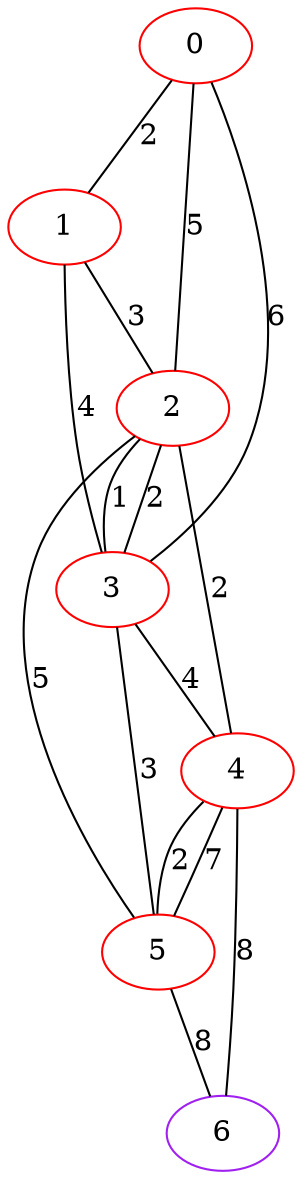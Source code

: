 graph "" {
0 [color=red, weight=1];
1 [color=red, weight=1];
2 [color=red, weight=1];
3 [color=red, weight=1];
4 [color=red, weight=1];
5 [color=red, weight=1];
6 [color=purple, weight=4];
0 -- 1  [key=0, label=2];
0 -- 2  [key=0, label=5];
0 -- 3  [key=0, label=6];
1 -- 2  [key=0, label=3];
1 -- 3  [key=0, label=4];
2 -- 3  [key=0, label=2];
2 -- 3  [key=1, label=1];
2 -- 4  [key=0, label=2];
2 -- 5  [key=0, label=5];
3 -- 4  [key=0, label=4];
3 -- 5  [key=0, label=3];
4 -- 5  [key=0, label=2];
4 -- 5  [key=1, label=7];
4 -- 6  [key=0, label=8];
5 -- 6  [key=0, label=8];
}
